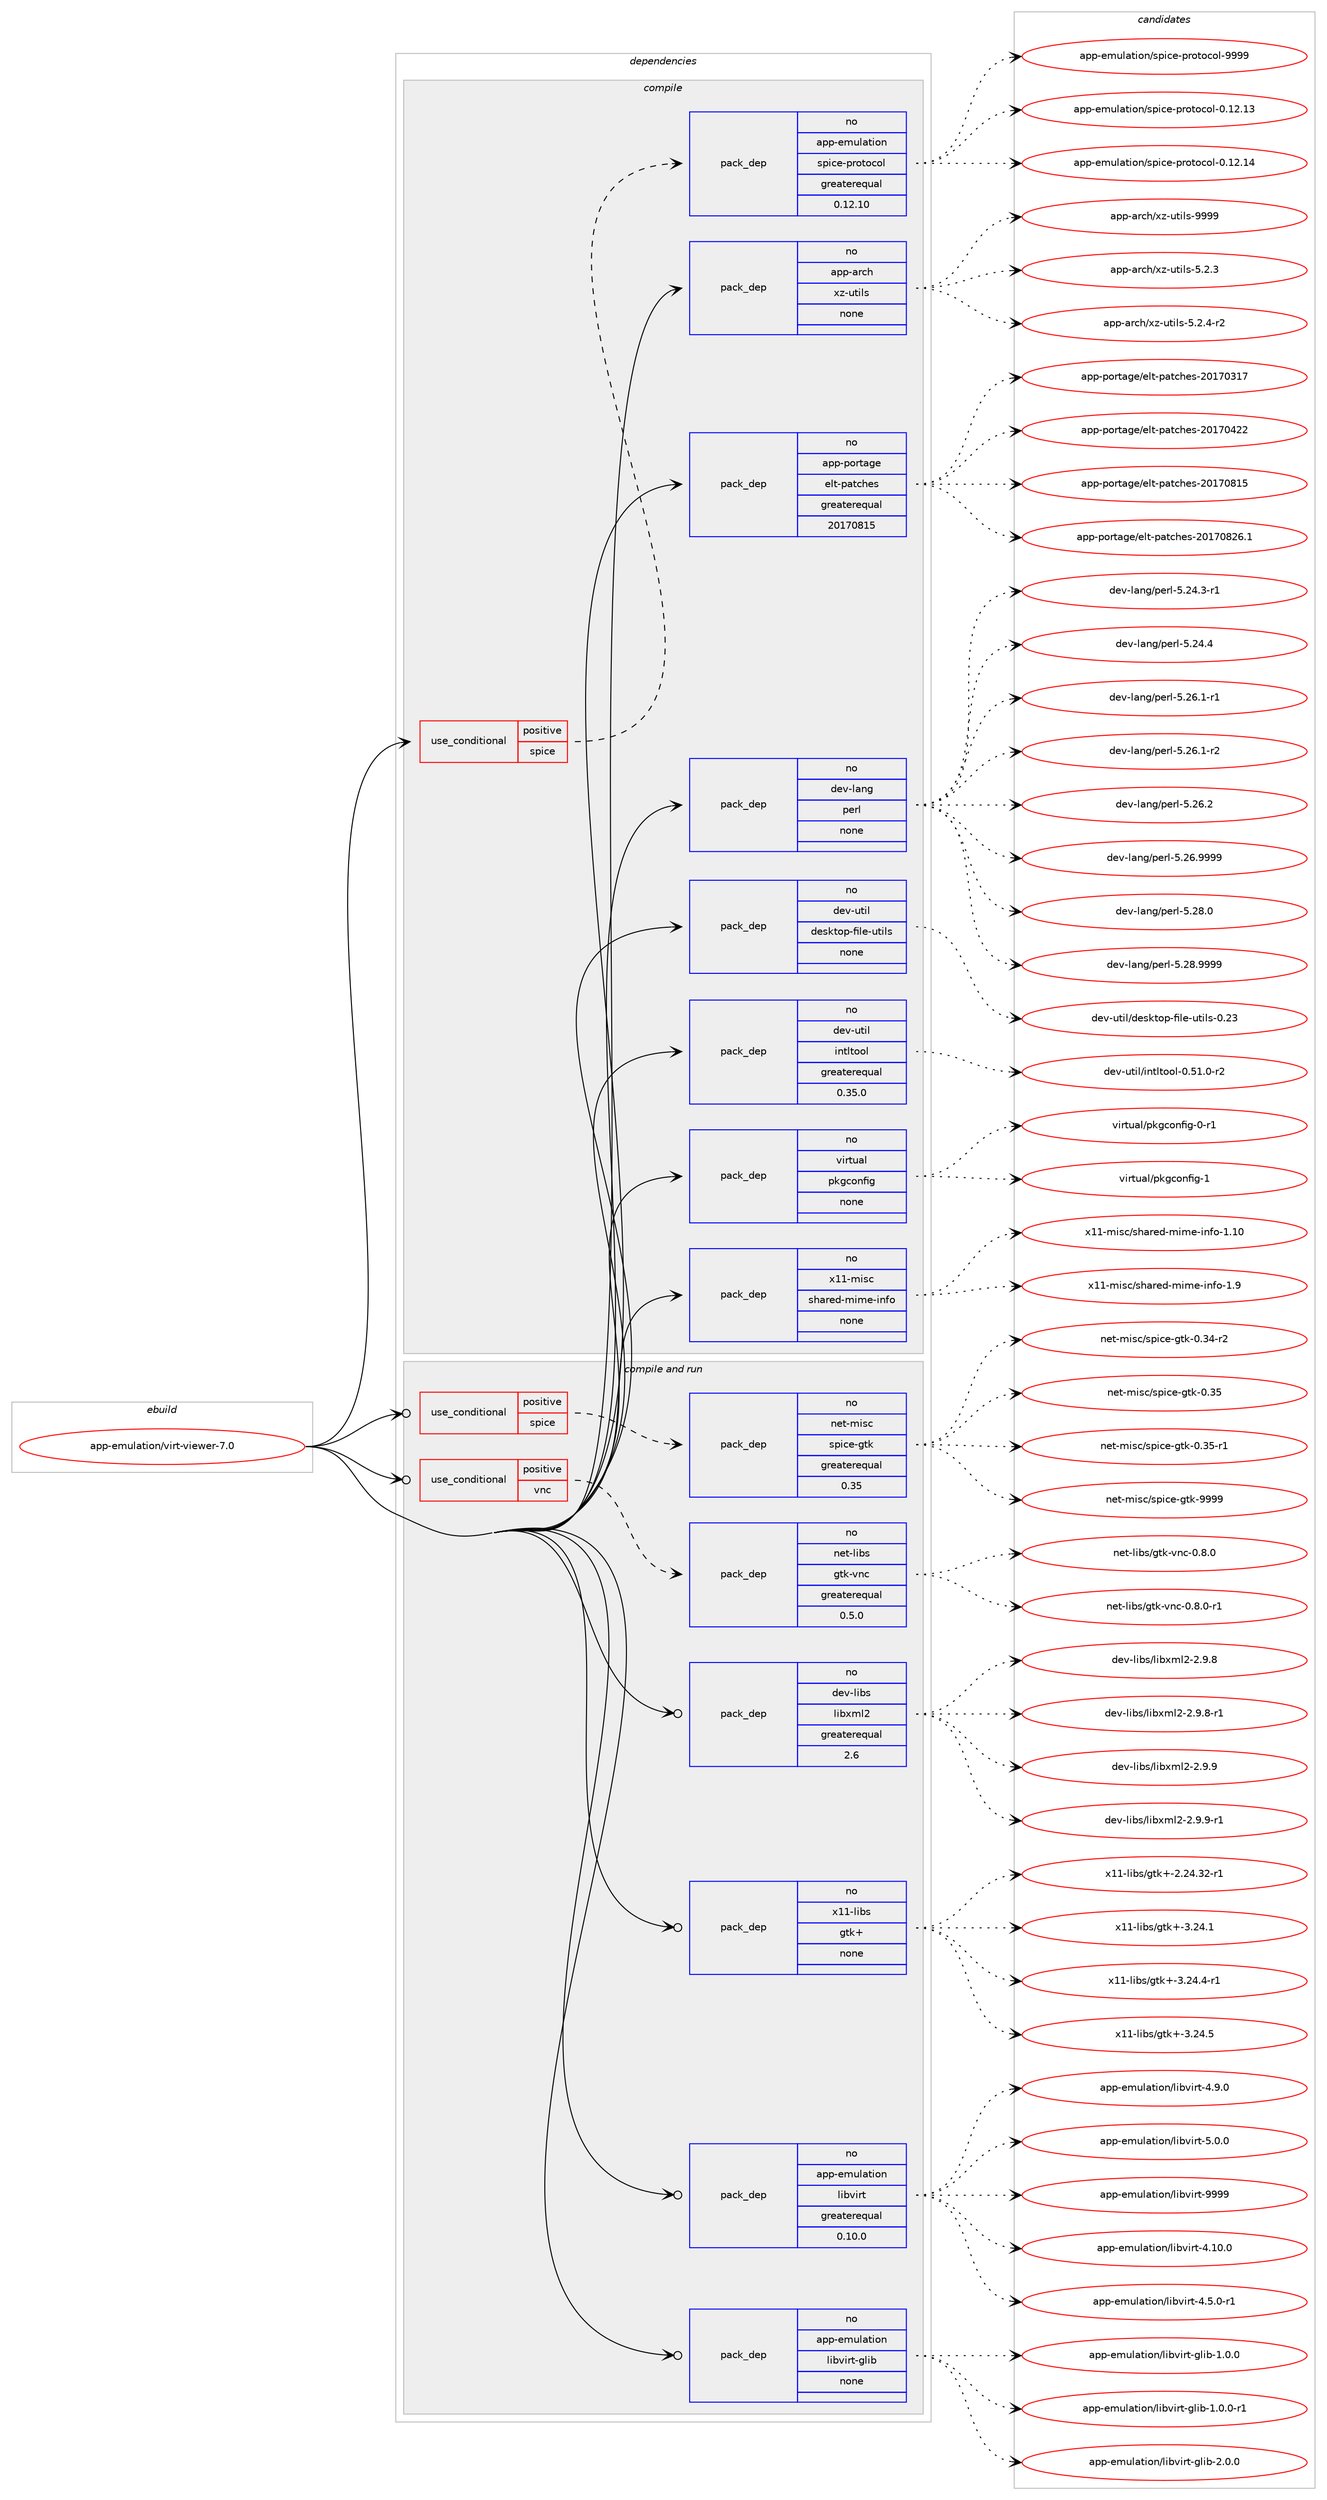digraph prolog {

# *************
# Graph options
# *************

newrank=true;
concentrate=true;
compound=true;
graph [rankdir=LR,fontname=Helvetica,fontsize=10,ranksep=1.5];#, ranksep=2.5, nodesep=0.2];
edge  [arrowhead=vee];
node  [fontname=Helvetica,fontsize=10];

# **********
# The ebuild
# **********

subgraph cluster_leftcol {
color=gray;
rank=same;
label=<<i>ebuild</i>>;
id [label="app-emulation/virt-viewer-7.0", color=red, width=4, href="../app-emulation/virt-viewer-7.0.svg"];
}

# ****************
# The dependencies
# ****************

subgraph cluster_midcol {
color=gray;
label=<<i>dependencies</i>>;
subgraph cluster_compile {
fillcolor="#eeeeee";
style=filled;
label=<<i>compile</i>>;
subgraph cond350869 {
dependency1289449 [label=<<TABLE BORDER="0" CELLBORDER="1" CELLSPACING="0" CELLPADDING="4"><TR><TD ROWSPAN="3" CELLPADDING="10">use_conditional</TD></TR><TR><TD>positive</TD></TR><TR><TD>spice</TD></TR></TABLE>>, shape=none, color=red];
subgraph pack918529 {
dependency1289450 [label=<<TABLE BORDER="0" CELLBORDER="1" CELLSPACING="0" CELLPADDING="4" WIDTH="220"><TR><TD ROWSPAN="6" CELLPADDING="30">pack_dep</TD></TR><TR><TD WIDTH="110">no</TD></TR><TR><TD>app-emulation</TD></TR><TR><TD>spice-protocol</TD></TR><TR><TD>greaterequal</TD></TR><TR><TD>0.12.10</TD></TR></TABLE>>, shape=none, color=blue];
}
dependency1289449:e -> dependency1289450:w [weight=20,style="dashed",arrowhead="vee"];
}
id:e -> dependency1289449:w [weight=20,style="solid",arrowhead="vee"];
subgraph pack918530 {
dependency1289451 [label=<<TABLE BORDER="0" CELLBORDER="1" CELLSPACING="0" CELLPADDING="4" WIDTH="220"><TR><TD ROWSPAN="6" CELLPADDING="30">pack_dep</TD></TR><TR><TD WIDTH="110">no</TD></TR><TR><TD>app-arch</TD></TR><TR><TD>xz-utils</TD></TR><TR><TD>none</TD></TR><TR><TD></TD></TR></TABLE>>, shape=none, color=blue];
}
id:e -> dependency1289451:w [weight=20,style="solid",arrowhead="vee"];
subgraph pack918531 {
dependency1289452 [label=<<TABLE BORDER="0" CELLBORDER="1" CELLSPACING="0" CELLPADDING="4" WIDTH="220"><TR><TD ROWSPAN="6" CELLPADDING="30">pack_dep</TD></TR><TR><TD WIDTH="110">no</TD></TR><TR><TD>app-portage</TD></TR><TR><TD>elt-patches</TD></TR><TR><TD>greaterequal</TD></TR><TR><TD>20170815</TD></TR></TABLE>>, shape=none, color=blue];
}
id:e -> dependency1289452:w [weight=20,style="solid",arrowhead="vee"];
subgraph pack918532 {
dependency1289453 [label=<<TABLE BORDER="0" CELLBORDER="1" CELLSPACING="0" CELLPADDING="4" WIDTH="220"><TR><TD ROWSPAN="6" CELLPADDING="30">pack_dep</TD></TR><TR><TD WIDTH="110">no</TD></TR><TR><TD>dev-lang</TD></TR><TR><TD>perl</TD></TR><TR><TD>none</TD></TR><TR><TD></TD></TR></TABLE>>, shape=none, color=blue];
}
id:e -> dependency1289453:w [weight=20,style="solid",arrowhead="vee"];
subgraph pack918533 {
dependency1289454 [label=<<TABLE BORDER="0" CELLBORDER="1" CELLSPACING="0" CELLPADDING="4" WIDTH="220"><TR><TD ROWSPAN="6" CELLPADDING="30">pack_dep</TD></TR><TR><TD WIDTH="110">no</TD></TR><TR><TD>dev-util</TD></TR><TR><TD>desktop-file-utils</TD></TR><TR><TD>none</TD></TR><TR><TD></TD></TR></TABLE>>, shape=none, color=blue];
}
id:e -> dependency1289454:w [weight=20,style="solid",arrowhead="vee"];
subgraph pack918534 {
dependency1289455 [label=<<TABLE BORDER="0" CELLBORDER="1" CELLSPACING="0" CELLPADDING="4" WIDTH="220"><TR><TD ROWSPAN="6" CELLPADDING="30">pack_dep</TD></TR><TR><TD WIDTH="110">no</TD></TR><TR><TD>dev-util</TD></TR><TR><TD>intltool</TD></TR><TR><TD>greaterequal</TD></TR><TR><TD>0.35.0</TD></TR></TABLE>>, shape=none, color=blue];
}
id:e -> dependency1289455:w [weight=20,style="solid",arrowhead="vee"];
subgraph pack918535 {
dependency1289456 [label=<<TABLE BORDER="0" CELLBORDER="1" CELLSPACING="0" CELLPADDING="4" WIDTH="220"><TR><TD ROWSPAN="6" CELLPADDING="30">pack_dep</TD></TR><TR><TD WIDTH="110">no</TD></TR><TR><TD>virtual</TD></TR><TR><TD>pkgconfig</TD></TR><TR><TD>none</TD></TR><TR><TD></TD></TR></TABLE>>, shape=none, color=blue];
}
id:e -> dependency1289456:w [weight=20,style="solid",arrowhead="vee"];
subgraph pack918536 {
dependency1289457 [label=<<TABLE BORDER="0" CELLBORDER="1" CELLSPACING="0" CELLPADDING="4" WIDTH="220"><TR><TD ROWSPAN="6" CELLPADDING="30">pack_dep</TD></TR><TR><TD WIDTH="110">no</TD></TR><TR><TD>x11-misc</TD></TR><TR><TD>shared-mime-info</TD></TR><TR><TD>none</TD></TR><TR><TD></TD></TR></TABLE>>, shape=none, color=blue];
}
id:e -> dependency1289457:w [weight=20,style="solid",arrowhead="vee"];
}
subgraph cluster_compileandrun {
fillcolor="#eeeeee";
style=filled;
label=<<i>compile and run</i>>;
subgraph cond350870 {
dependency1289458 [label=<<TABLE BORDER="0" CELLBORDER="1" CELLSPACING="0" CELLPADDING="4"><TR><TD ROWSPAN="3" CELLPADDING="10">use_conditional</TD></TR><TR><TD>positive</TD></TR><TR><TD>spice</TD></TR></TABLE>>, shape=none, color=red];
subgraph pack918537 {
dependency1289459 [label=<<TABLE BORDER="0" CELLBORDER="1" CELLSPACING="0" CELLPADDING="4" WIDTH="220"><TR><TD ROWSPAN="6" CELLPADDING="30">pack_dep</TD></TR><TR><TD WIDTH="110">no</TD></TR><TR><TD>net-misc</TD></TR><TR><TD>spice-gtk</TD></TR><TR><TD>greaterequal</TD></TR><TR><TD>0.35</TD></TR></TABLE>>, shape=none, color=blue];
}
dependency1289458:e -> dependency1289459:w [weight=20,style="dashed",arrowhead="vee"];
}
id:e -> dependency1289458:w [weight=20,style="solid",arrowhead="odotvee"];
subgraph cond350871 {
dependency1289460 [label=<<TABLE BORDER="0" CELLBORDER="1" CELLSPACING="0" CELLPADDING="4"><TR><TD ROWSPAN="3" CELLPADDING="10">use_conditional</TD></TR><TR><TD>positive</TD></TR><TR><TD>vnc</TD></TR></TABLE>>, shape=none, color=red];
subgraph pack918538 {
dependency1289461 [label=<<TABLE BORDER="0" CELLBORDER="1" CELLSPACING="0" CELLPADDING="4" WIDTH="220"><TR><TD ROWSPAN="6" CELLPADDING="30">pack_dep</TD></TR><TR><TD WIDTH="110">no</TD></TR><TR><TD>net-libs</TD></TR><TR><TD>gtk-vnc</TD></TR><TR><TD>greaterequal</TD></TR><TR><TD>0.5.0</TD></TR></TABLE>>, shape=none, color=blue];
}
dependency1289460:e -> dependency1289461:w [weight=20,style="dashed",arrowhead="vee"];
}
id:e -> dependency1289460:w [weight=20,style="solid",arrowhead="odotvee"];
subgraph pack918539 {
dependency1289462 [label=<<TABLE BORDER="0" CELLBORDER="1" CELLSPACING="0" CELLPADDING="4" WIDTH="220"><TR><TD ROWSPAN="6" CELLPADDING="30">pack_dep</TD></TR><TR><TD WIDTH="110">no</TD></TR><TR><TD>app-emulation</TD></TR><TR><TD>libvirt</TD></TR><TR><TD>greaterequal</TD></TR><TR><TD>0.10.0</TD></TR></TABLE>>, shape=none, color=blue];
}
id:e -> dependency1289462:w [weight=20,style="solid",arrowhead="odotvee"];
subgraph pack918540 {
dependency1289463 [label=<<TABLE BORDER="0" CELLBORDER="1" CELLSPACING="0" CELLPADDING="4" WIDTH="220"><TR><TD ROWSPAN="6" CELLPADDING="30">pack_dep</TD></TR><TR><TD WIDTH="110">no</TD></TR><TR><TD>app-emulation</TD></TR><TR><TD>libvirt-glib</TD></TR><TR><TD>none</TD></TR><TR><TD></TD></TR></TABLE>>, shape=none, color=blue];
}
id:e -> dependency1289463:w [weight=20,style="solid",arrowhead="odotvee"];
subgraph pack918541 {
dependency1289464 [label=<<TABLE BORDER="0" CELLBORDER="1" CELLSPACING="0" CELLPADDING="4" WIDTH="220"><TR><TD ROWSPAN="6" CELLPADDING="30">pack_dep</TD></TR><TR><TD WIDTH="110">no</TD></TR><TR><TD>dev-libs</TD></TR><TR><TD>libxml2</TD></TR><TR><TD>greaterequal</TD></TR><TR><TD>2.6</TD></TR></TABLE>>, shape=none, color=blue];
}
id:e -> dependency1289464:w [weight=20,style="solid",arrowhead="odotvee"];
subgraph pack918542 {
dependency1289465 [label=<<TABLE BORDER="0" CELLBORDER="1" CELLSPACING="0" CELLPADDING="4" WIDTH="220"><TR><TD ROWSPAN="6" CELLPADDING="30">pack_dep</TD></TR><TR><TD WIDTH="110">no</TD></TR><TR><TD>x11-libs</TD></TR><TR><TD>gtk+</TD></TR><TR><TD>none</TD></TR><TR><TD></TD></TR></TABLE>>, shape=none, color=blue];
}
id:e -> dependency1289465:w [weight=20,style="solid",arrowhead="odotvee"];
}
subgraph cluster_run {
fillcolor="#eeeeee";
style=filled;
label=<<i>run</i>>;
}
}

# **************
# The candidates
# **************

subgraph cluster_choices {
rank=same;
color=gray;
label=<<i>candidates</i>>;

subgraph choice918529 {
color=black;
nodesep=1;
choice971121124510110911710897116105111110471151121059910145112114111116111991111084548464950464951 [label="app-emulation/spice-protocol-0.12.13", color=red, width=4,href="../app-emulation/spice-protocol-0.12.13.svg"];
choice971121124510110911710897116105111110471151121059910145112114111116111991111084548464950464952 [label="app-emulation/spice-protocol-0.12.14", color=red, width=4,href="../app-emulation/spice-protocol-0.12.14.svg"];
choice971121124510110911710897116105111110471151121059910145112114111116111991111084557575757 [label="app-emulation/spice-protocol-9999", color=red, width=4,href="../app-emulation/spice-protocol-9999.svg"];
dependency1289450:e -> choice971121124510110911710897116105111110471151121059910145112114111116111991111084548464950464951:w [style=dotted,weight="100"];
dependency1289450:e -> choice971121124510110911710897116105111110471151121059910145112114111116111991111084548464950464952:w [style=dotted,weight="100"];
dependency1289450:e -> choice971121124510110911710897116105111110471151121059910145112114111116111991111084557575757:w [style=dotted,weight="100"];
}
subgraph choice918530 {
color=black;
nodesep=1;
choice971121124597114991044712012245117116105108115455346504651 [label="app-arch/xz-utils-5.2.3", color=red, width=4,href="../app-arch/xz-utils-5.2.3.svg"];
choice9711211245971149910447120122451171161051081154553465046524511450 [label="app-arch/xz-utils-5.2.4-r2", color=red, width=4,href="../app-arch/xz-utils-5.2.4-r2.svg"];
choice9711211245971149910447120122451171161051081154557575757 [label="app-arch/xz-utils-9999", color=red, width=4,href="../app-arch/xz-utils-9999.svg"];
dependency1289451:e -> choice971121124597114991044712012245117116105108115455346504651:w [style=dotted,weight="100"];
dependency1289451:e -> choice9711211245971149910447120122451171161051081154553465046524511450:w [style=dotted,weight="100"];
dependency1289451:e -> choice9711211245971149910447120122451171161051081154557575757:w [style=dotted,weight="100"];
}
subgraph choice918531 {
color=black;
nodesep=1;
choice97112112451121111141169710310147101108116451129711699104101115455048495548514955 [label="app-portage/elt-patches-20170317", color=red, width=4,href="../app-portage/elt-patches-20170317.svg"];
choice97112112451121111141169710310147101108116451129711699104101115455048495548525050 [label="app-portage/elt-patches-20170422", color=red, width=4,href="../app-portage/elt-patches-20170422.svg"];
choice97112112451121111141169710310147101108116451129711699104101115455048495548564953 [label="app-portage/elt-patches-20170815", color=red, width=4,href="../app-portage/elt-patches-20170815.svg"];
choice971121124511211111411697103101471011081164511297116991041011154550484955485650544649 [label="app-portage/elt-patches-20170826.1", color=red, width=4,href="../app-portage/elt-patches-20170826.1.svg"];
dependency1289452:e -> choice97112112451121111141169710310147101108116451129711699104101115455048495548514955:w [style=dotted,weight="100"];
dependency1289452:e -> choice97112112451121111141169710310147101108116451129711699104101115455048495548525050:w [style=dotted,weight="100"];
dependency1289452:e -> choice97112112451121111141169710310147101108116451129711699104101115455048495548564953:w [style=dotted,weight="100"];
dependency1289452:e -> choice971121124511211111411697103101471011081164511297116991041011154550484955485650544649:w [style=dotted,weight="100"];
}
subgraph choice918532 {
color=black;
nodesep=1;
choice100101118451089711010347112101114108455346505246514511449 [label="dev-lang/perl-5.24.3-r1", color=red, width=4,href="../dev-lang/perl-5.24.3-r1.svg"];
choice10010111845108971101034711210111410845534650524652 [label="dev-lang/perl-5.24.4", color=red, width=4,href="../dev-lang/perl-5.24.4.svg"];
choice100101118451089711010347112101114108455346505446494511449 [label="dev-lang/perl-5.26.1-r1", color=red, width=4,href="../dev-lang/perl-5.26.1-r1.svg"];
choice100101118451089711010347112101114108455346505446494511450 [label="dev-lang/perl-5.26.1-r2", color=red, width=4,href="../dev-lang/perl-5.26.1-r2.svg"];
choice10010111845108971101034711210111410845534650544650 [label="dev-lang/perl-5.26.2", color=red, width=4,href="../dev-lang/perl-5.26.2.svg"];
choice10010111845108971101034711210111410845534650544657575757 [label="dev-lang/perl-5.26.9999", color=red, width=4,href="../dev-lang/perl-5.26.9999.svg"];
choice10010111845108971101034711210111410845534650564648 [label="dev-lang/perl-5.28.0", color=red, width=4,href="../dev-lang/perl-5.28.0.svg"];
choice10010111845108971101034711210111410845534650564657575757 [label="dev-lang/perl-5.28.9999", color=red, width=4,href="../dev-lang/perl-5.28.9999.svg"];
dependency1289453:e -> choice100101118451089711010347112101114108455346505246514511449:w [style=dotted,weight="100"];
dependency1289453:e -> choice10010111845108971101034711210111410845534650524652:w [style=dotted,weight="100"];
dependency1289453:e -> choice100101118451089711010347112101114108455346505446494511449:w [style=dotted,weight="100"];
dependency1289453:e -> choice100101118451089711010347112101114108455346505446494511450:w [style=dotted,weight="100"];
dependency1289453:e -> choice10010111845108971101034711210111410845534650544650:w [style=dotted,weight="100"];
dependency1289453:e -> choice10010111845108971101034711210111410845534650544657575757:w [style=dotted,weight="100"];
dependency1289453:e -> choice10010111845108971101034711210111410845534650564648:w [style=dotted,weight="100"];
dependency1289453:e -> choice10010111845108971101034711210111410845534650564657575757:w [style=dotted,weight="100"];
}
subgraph choice918533 {
color=black;
nodesep=1;
choice100101118451171161051084710010111510711611111245102105108101451171161051081154548465051 [label="dev-util/desktop-file-utils-0.23", color=red, width=4,href="../dev-util/desktop-file-utils-0.23.svg"];
dependency1289454:e -> choice100101118451171161051084710010111510711611111245102105108101451171161051081154548465051:w [style=dotted,weight="100"];
}
subgraph choice918534 {
color=black;
nodesep=1;
choice1001011184511711610510847105110116108116111111108454846534946484511450 [label="dev-util/intltool-0.51.0-r2", color=red, width=4,href="../dev-util/intltool-0.51.0-r2.svg"];
dependency1289455:e -> choice1001011184511711610510847105110116108116111111108454846534946484511450:w [style=dotted,weight="100"];
}
subgraph choice918535 {
color=black;
nodesep=1;
choice11810511411611797108471121071039911111010210510345484511449 [label="virtual/pkgconfig-0-r1", color=red, width=4,href="../virtual/pkgconfig-0-r1.svg"];
choice1181051141161179710847112107103991111101021051034549 [label="virtual/pkgconfig-1", color=red, width=4,href="../virtual/pkgconfig-1.svg"];
dependency1289456:e -> choice11810511411611797108471121071039911111010210510345484511449:w [style=dotted,weight="100"];
dependency1289456:e -> choice1181051141161179710847112107103991111101021051034549:w [style=dotted,weight="100"];
}
subgraph choice918536 {
color=black;
nodesep=1;
choice12049494510910511599471151049711410110045109105109101451051101021114549464948 [label="x11-misc/shared-mime-info-1.10", color=red, width=4,href="../x11-misc/shared-mime-info-1.10.svg"];
choice120494945109105115994711510497114101100451091051091014510511010211145494657 [label="x11-misc/shared-mime-info-1.9", color=red, width=4,href="../x11-misc/shared-mime-info-1.9.svg"];
dependency1289457:e -> choice12049494510910511599471151049711410110045109105109101451051101021114549464948:w [style=dotted,weight="100"];
dependency1289457:e -> choice120494945109105115994711510497114101100451091051091014510511010211145494657:w [style=dotted,weight="100"];
}
subgraph choice918537 {
color=black;
nodesep=1;
choice110101116451091051159947115112105991014510311610745484651524511450 [label="net-misc/spice-gtk-0.34-r2", color=red, width=4,href="../net-misc/spice-gtk-0.34-r2.svg"];
choice11010111645109105115994711511210599101451031161074548465153 [label="net-misc/spice-gtk-0.35", color=red, width=4,href="../net-misc/spice-gtk-0.35.svg"];
choice110101116451091051159947115112105991014510311610745484651534511449 [label="net-misc/spice-gtk-0.35-r1", color=red, width=4,href="../net-misc/spice-gtk-0.35-r1.svg"];
choice11010111645109105115994711511210599101451031161074557575757 [label="net-misc/spice-gtk-9999", color=red, width=4,href="../net-misc/spice-gtk-9999.svg"];
dependency1289459:e -> choice110101116451091051159947115112105991014510311610745484651524511450:w [style=dotted,weight="100"];
dependency1289459:e -> choice11010111645109105115994711511210599101451031161074548465153:w [style=dotted,weight="100"];
dependency1289459:e -> choice110101116451091051159947115112105991014510311610745484651534511449:w [style=dotted,weight="100"];
dependency1289459:e -> choice11010111645109105115994711511210599101451031161074557575757:w [style=dotted,weight="100"];
}
subgraph choice918538 {
color=black;
nodesep=1;
choice1101011164510810598115471031161074511811099454846564648 [label="net-libs/gtk-vnc-0.8.0", color=red, width=4,href="../net-libs/gtk-vnc-0.8.0.svg"];
choice11010111645108105981154710311610745118110994548465646484511449 [label="net-libs/gtk-vnc-0.8.0-r1", color=red, width=4,href="../net-libs/gtk-vnc-0.8.0-r1.svg"];
dependency1289461:e -> choice1101011164510810598115471031161074511811099454846564648:w [style=dotted,weight="100"];
dependency1289461:e -> choice11010111645108105981154710311610745118110994548465646484511449:w [style=dotted,weight="100"];
}
subgraph choice918539 {
color=black;
nodesep=1;
choice971121124510110911710897116105111110471081059811810511411645524649484648 [label="app-emulation/libvirt-4.10.0", color=red, width=4,href="../app-emulation/libvirt-4.10.0.svg"];
choice97112112451011091171089711610511111047108105981181051141164552465346484511449 [label="app-emulation/libvirt-4.5.0-r1", color=red, width=4,href="../app-emulation/libvirt-4.5.0-r1.svg"];
choice9711211245101109117108971161051111104710810598118105114116455246574648 [label="app-emulation/libvirt-4.9.0", color=red, width=4,href="../app-emulation/libvirt-4.9.0.svg"];
choice9711211245101109117108971161051111104710810598118105114116455346484648 [label="app-emulation/libvirt-5.0.0", color=red, width=4,href="../app-emulation/libvirt-5.0.0.svg"];
choice97112112451011091171089711610511111047108105981181051141164557575757 [label="app-emulation/libvirt-9999", color=red, width=4,href="../app-emulation/libvirt-9999.svg"];
dependency1289462:e -> choice971121124510110911710897116105111110471081059811810511411645524649484648:w [style=dotted,weight="100"];
dependency1289462:e -> choice97112112451011091171089711610511111047108105981181051141164552465346484511449:w [style=dotted,weight="100"];
dependency1289462:e -> choice9711211245101109117108971161051111104710810598118105114116455246574648:w [style=dotted,weight="100"];
dependency1289462:e -> choice9711211245101109117108971161051111104710810598118105114116455346484648:w [style=dotted,weight="100"];
dependency1289462:e -> choice97112112451011091171089711610511111047108105981181051141164557575757:w [style=dotted,weight="100"];
}
subgraph choice918540 {
color=black;
nodesep=1;
choice97112112451011091171089711610511111047108105981181051141164510310810598454946484648 [label="app-emulation/libvirt-glib-1.0.0", color=red, width=4,href="../app-emulation/libvirt-glib-1.0.0.svg"];
choice971121124510110911710897116105111110471081059811810511411645103108105984549464846484511449 [label="app-emulation/libvirt-glib-1.0.0-r1", color=red, width=4,href="../app-emulation/libvirt-glib-1.0.0-r1.svg"];
choice97112112451011091171089711610511111047108105981181051141164510310810598455046484648 [label="app-emulation/libvirt-glib-2.0.0", color=red, width=4,href="../app-emulation/libvirt-glib-2.0.0.svg"];
dependency1289463:e -> choice97112112451011091171089711610511111047108105981181051141164510310810598454946484648:w [style=dotted,weight="100"];
dependency1289463:e -> choice971121124510110911710897116105111110471081059811810511411645103108105984549464846484511449:w [style=dotted,weight="100"];
dependency1289463:e -> choice97112112451011091171089711610511111047108105981181051141164510310810598455046484648:w [style=dotted,weight="100"];
}
subgraph choice918541 {
color=black;
nodesep=1;
choice1001011184510810598115471081059812010910850455046574656 [label="dev-libs/libxml2-2.9.8", color=red, width=4,href="../dev-libs/libxml2-2.9.8.svg"];
choice10010111845108105981154710810598120109108504550465746564511449 [label="dev-libs/libxml2-2.9.8-r1", color=red, width=4,href="../dev-libs/libxml2-2.9.8-r1.svg"];
choice1001011184510810598115471081059812010910850455046574657 [label="dev-libs/libxml2-2.9.9", color=red, width=4,href="../dev-libs/libxml2-2.9.9.svg"];
choice10010111845108105981154710810598120109108504550465746574511449 [label="dev-libs/libxml2-2.9.9-r1", color=red, width=4,href="../dev-libs/libxml2-2.9.9-r1.svg"];
dependency1289464:e -> choice1001011184510810598115471081059812010910850455046574656:w [style=dotted,weight="100"];
dependency1289464:e -> choice10010111845108105981154710810598120109108504550465746564511449:w [style=dotted,weight="100"];
dependency1289464:e -> choice1001011184510810598115471081059812010910850455046574657:w [style=dotted,weight="100"];
dependency1289464:e -> choice10010111845108105981154710810598120109108504550465746574511449:w [style=dotted,weight="100"];
}
subgraph choice918542 {
color=black;
nodesep=1;
choice12049494510810598115471031161074345504650524651504511449 [label="x11-libs/gtk+-2.24.32-r1", color=red, width=4,href="../x11-libs/gtk+-2.24.32-r1.svg"];
choice12049494510810598115471031161074345514650524649 [label="x11-libs/gtk+-3.24.1", color=red, width=4,href="../x11-libs/gtk+-3.24.1.svg"];
choice120494945108105981154710311610743455146505246524511449 [label="x11-libs/gtk+-3.24.4-r1", color=red, width=4,href="../x11-libs/gtk+-3.24.4-r1.svg"];
choice12049494510810598115471031161074345514650524653 [label="x11-libs/gtk+-3.24.5", color=red, width=4,href="../x11-libs/gtk+-3.24.5.svg"];
dependency1289465:e -> choice12049494510810598115471031161074345504650524651504511449:w [style=dotted,weight="100"];
dependency1289465:e -> choice12049494510810598115471031161074345514650524649:w [style=dotted,weight="100"];
dependency1289465:e -> choice120494945108105981154710311610743455146505246524511449:w [style=dotted,weight="100"];
dependency1289465:e -> choice12049494510810598115471031161074345514650524653:w [style=dotted,weight="100"];
}
}

}
